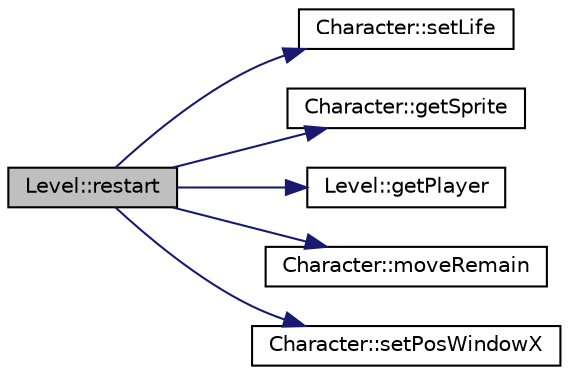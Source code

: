 digraph "Level::restart"
{
  edge [fontname="Helvetica",fontsize="10",labelfontname="Helvetica",labelfontsize="10"];
  node [fontname="Helvetica",fontsize="10",shape=record];
  rankdir="LR";
  Node1 [label="Level::restart",height=0.2,width=0.4,color="black", fillcolor="grey75", style="filled" fontcolor="black"];
  Node1 -> Node2 [color="midnightblue",fontsize="10",style="solid",fontname="Helvetica"];
  Node2 [label="Character::setLife",height=0.2,width=0.4,color="black", fillcolor="white", style="filled",URL="$class_character.html#a5a8ea4778880e93be55cb5e403d5f57f",tooltip="Method to set life true or false."];
  Node1 -> Node3 [color="midnightblue",fontsize="10",style="solid",fontname="Helvetica"];
  Node3 [label="Character::getSprite",height=0.2,width=0.4,color="black", fillcolor="white", style="filled",URL="$class_character.html#a3097508965d2581b566805897d88e94c",tooltip="Return the sprite pointer of the character."];
  Node1 -> Node4 [color="midnightblue",fontsize="10",style="solid",fontname="Helvetica"];
  Node4 [label="Level::getPlayer",height=0.2,width=0.4,color="black", fillcolor="white", style="filled",URL="$class_level.html#a98b9579253fbf55f7d631853c4cd7e9c",tooltip="Return the player in the level."];
  Node1 -> Node5 [color="midnightblue",fontsize="10",style="solid",fontname="Helvetica"];
  Node5 [label="Character::moveRemain",height=0.2,width=0.4,color="black", fillcolor="white", style="filled",URL="$class_character.html#aa3b9b4525ef97b6d3efe41db9d8ef86a",tooltip="Method to remain player."];
  Node1 -> Node6 [color="midnightblue",fontsize="10",style="solid",fontname="Helvetica"];
  Node6 [label="Character::setPosWindowX",height=0.2,width=0.4,color="black", fillcolor="white", style="filled",URL="$class_character.html#a4011acdc4bc3120a9fff3714600bf972",tooltip="Set the posWindowX."];
}
